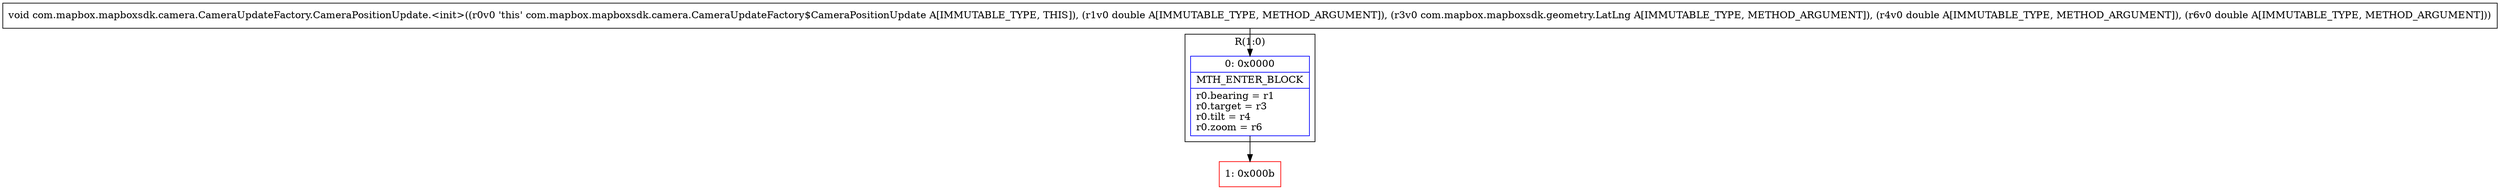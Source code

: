 digraph "CFG forcom.mapbox.mapboxsdk.camera.CameraUpdateFactory.CameraPositionUpdate.\<init\>(DLcom\/mapbox\/mapboxsdk\/geometry\/LatLng;DD)V" {
subgraph cluster_Region_2033001934 {
label = "R(1:0)";
node [shape=record,color=blue];
Node_0 [shape=record,label="{0\:\ 0x0000|MTH_ENTER_BLOCK\l|r0.bearing = r1\lr0.target = r3\lr0.tilt = r4\lr0.zoom = r6\l}"];
}
Node_1 [shape=record,color=red,label="{1\:\ 0x000b}"];
MethodNode[shape=record,label="{void com.mapbox.mapboxsdk.camera.CameraUpdateFactory.CameraPositionUpdate.\<init\>((r0v0 'this' com.mapbox.mapboxsdk.camera.CameraUpdateFactory$CameraPositionUpdate A[IMMUTABLE_TYPE, THIS]), (r1v0 double A[IMMUTABLE_TYPE, METHOD_ARGUMENT]), (r3v0 com.mapbox.mapboxsdk.geometry.LatLng A[IMMUTABLE_TYPE, METHOD_ARGUMENT]), (r4v0 double A[IMMUTABLE_TYPE, METHOD_ARGUMENT]), (r6v0 double A[IMMUTABLE_TYPE, METHOD_ARGUMENT])) }"];
MethodNode -> Node_0;
Node_0 -> Node_1;
}

